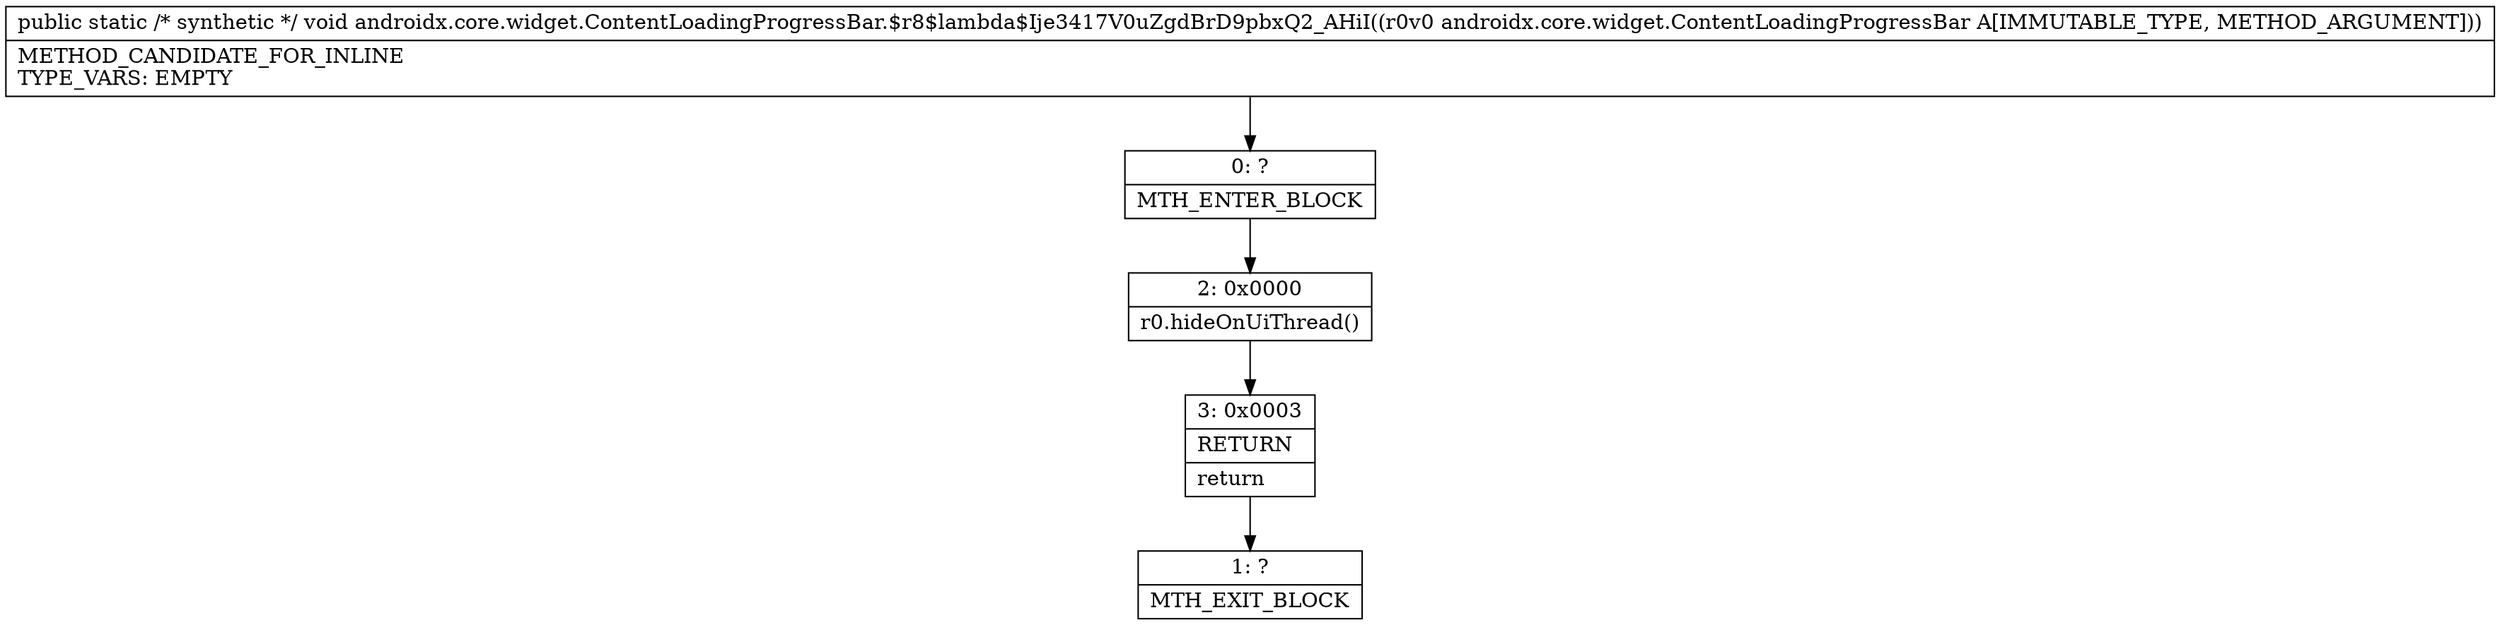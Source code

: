 digraph "CFG forandroidx.core.widget.ContentLoadingProgressBar.$r8$lambda$Ije3417V0uZgdBrD9pbxQ2_AHiI(Landroidx\/core\/widget\/ContentLoadingProgressBar;)V" {
Node_0 [shape=record,label="{0\:\ ?|MTH_ENTER_BLOCK\l}"];
Node_2 [shape=record,label="{2\:\ 0x0000|r0.hideOnUiThread()\l}"];
Node_3 [shape=record,label="{3\:\ 0x0003|RETURN\l|return\l}"];
Node_1 [shape=record,label="{1\:\ ?|MTH_EXIT_BLOCK\l}"];
MethodNode[shape=record,label="{public static \/* synthetic *\/ void androidx.core.widget.ContentLoadingProgressBar.$r8$lambda$Ije3417V0uZgdBrD9pbxQ2_AHiI((r0v0 androidx.core.widget.ContentLoadingProgressBar A[IMMUTABLE_TYPE, METHOD_ARGUMENT]))  | METHOD_CANDIDATE_FOR_INLINE\lTYPE_VARS: EMPTY\l}"];
MethodNode -> Node_0;Node_0 -> Node_2;
Node_2 -> Node_3;
Node_3 -> Node_1;
}

